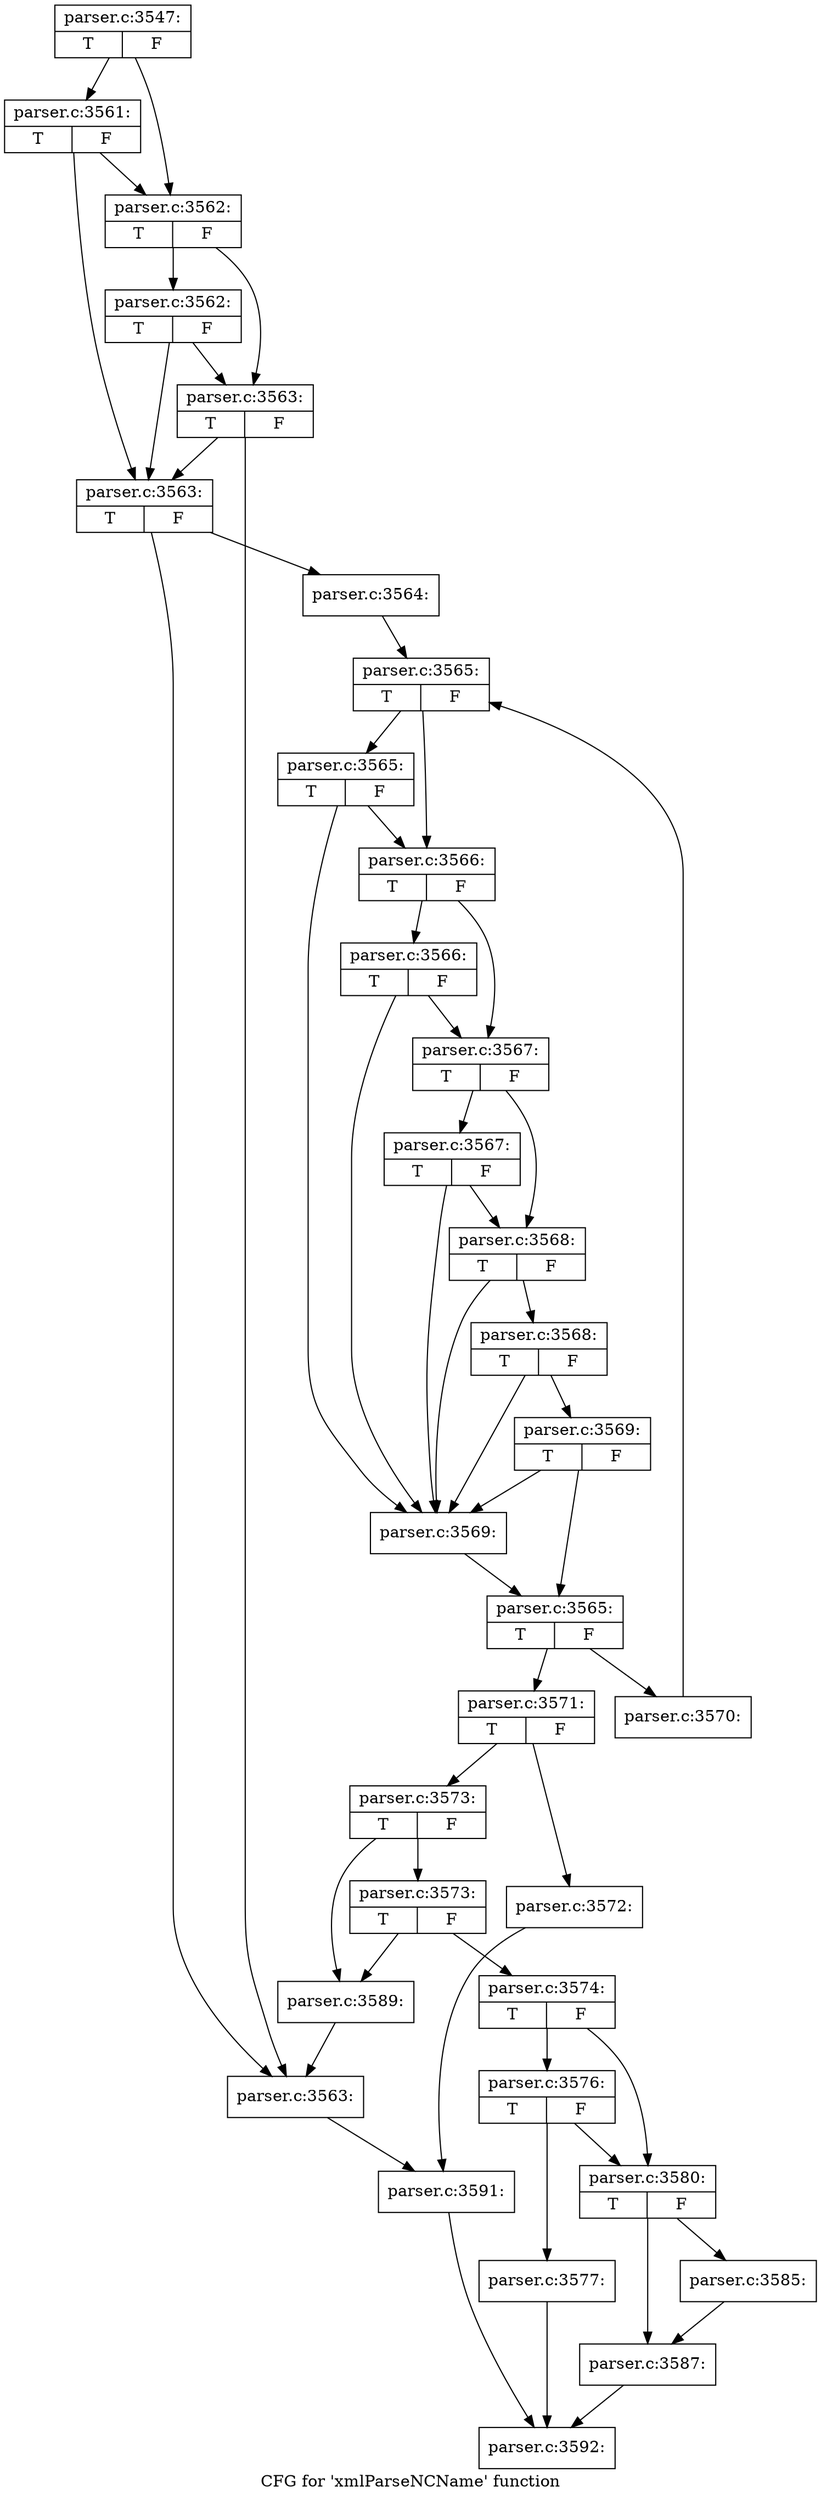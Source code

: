 digraph "CFG for 'xmlParseNCName' function" {
	label="CFG for 'xmlParseNCName' function";

	Node0x6246070 [shape=record,label="{parser.c:3547:|{<s0>T|<s1>F}}"];
	Node0x6246070 -> Node0x62525d0;
	Node0x6246070 -> Node0x6252550;
	Node0x62525d0 [shape=record,label="{parser.c:3561:|{<s0>T|<s1>F}}"];
	Node0x62525d0 -> Node0x6252450;
	Node0x62525d0 -> Node0x6252550;
	Node0x6252550 [shape=record,label="{parser.c:3562:|{<s0>T|<s1>F}}"];
	Node0x6252550 -> Node0x6252c90;
	Node0x6252550 -> Node0x62524d0;
	Node0x6252c90 [shape=record,label="{parser.c:3562:|{<s0>T|<s1>F}}"];
	Node0x6252c90 -> Node0x6252450;
	Node0x6252c90 -> Node0x62524d0;
	Node0x62524d0 [shape=record,label="{parser.c:3563:|{<s0>T|<s1>F}}"];
	Node0x62524d0 -> Node0x6252450;
	Node0x62524d0 -> Node0x6252400;
	Node0x6252450 [shape=record,label="{parser.c:3563:|{<s0>T|<s1>F}}"];
	Node0x6252450 -> Node0x62523b0;
	Node0x6252450 -> Node0x6252400;
	Node0x62523b0 [shape=record,label="{parser.c:3564:}"];
	Node0x62523b0 -> Node0x6253a50;
	Node0x6253a50 [shape=record,label="{parser.c:3565:|{<s0>T|<s1>F}}"];
	Node0x6253a50 -> Node0x6254010;
	Node0x6253a50 -> Node0x6253f90;
	Node0x6254010 [shape=record,label="{parser.c:3565:|{<s0>T|<s1>F}}"];
	Node0x6254010 -> Node0x6253d40;
	Node0x6254010 -> Node0x6253f90;
	Node0x6253f90 [shape=record,label="{parser.c:3566:|{<s0>T|<s1>F}}"];
	Node0x6253f90 -> Node0x62545d0;
	Node0x6253f90 -> Node0x6253f10;
	Node0x62545d0 [shape=record,label="{parser.c:3566:|{<s0>T|<s1>F}}"];
	Node0x62545d0 -> Node0x6253d40;
	Node0x62545d0 -> Node0x6253f10;
	Node0x6253f10 [shape=record,label="{parser.c:3567:|{<s0>T|<s1>F}}"];
	Node0x6253f10 -> Node0x6254c30;
	Node0x6253f10 -> Node0x6253e90;
	Node0x6254c30 [shape=record,label="{parser.c:3567:|{<s0>T|<s1>F}}"];
	Node0x6254c30 -> Node0x6253d40;
	Node0x6254c30 -> Node0x6253e90;
	Node0x6253e90 [shape=record,label="{parser.c:3568:|{<s0>T|<s1>F}}"];
	Node0x6253e90 -> Node0x6253d40;
	Node0x6253e90 -> Node0x6253e10;
	Node0x6253e10 [shape=record,label="{parser.c:3568:|{<s0>T|<s1>F}}"];
	Node0x6253e10 -> Node0x6253d40;
	Node0x6253e10 -> Node0x6253d90;
	Node0x6253d90 [shape=record,label="{parser.c:3569:|{<s0>T|<s1>F}}"];
	Node0x6253d90 -> Node0x6253d40;
	Node0x6253d90 -> Node0x6253cf0;
	Node0x6253d40 [shape=record,label="{parser.c:3569:}"];
	Node0x6253d40 -> Node0x6253cf0;
	Node0x6253cf0 [shape=record,label="{parser.c:3565:|{<s0>T|<s1>F}}"];
	Node0x6253cf0 -> Node0x6255e70;
	Node0x6253cf0 -> Node0x6253c70;
	Node0x6255e70 [shape=record,label="{parser.c:3570:}"];
	Node0x6255e70 -> Node0x6253a50;
	Node0x6253c70 [shape=record,label="{parser.c:3571:|{<s0>T|<s1>F}}"];
	Node0x6253c70 -> Node0x6256190;
	Node0x6253c70 -> Node0x62561e0;
	Node0x6256190 [shape=record,label="{parser.c:3572:}"];
	Node0x6256190 -> Node0x6256400;
	Node0x62561e0 [shape=record,label="{parser.c:3573:|{<s0>T|<s1>F}}"];
	Node0x62561e0 -> Node0x6256f00;
	Node0x62561e0 -> Node0x6256eb0;
	Node0x6256f00 [shape=record,label="{parser.c:3573:|{<s0>T|<s1>F}}"];
	Node0x6256f00 -> Node0x6256e60;
	Node0x6256f00 -> Node0x6256eb0;
	Node0x6256e60 [shape=record,label="{parser.c:3574:|{<s0>T|<s1>F}}"];
	Node0x6256e60 -> Node0x6257d40;
	Node0x6256e60 -> Node0x6257cf0;
	Node0x6257d40 [shape=record,label="{parser.c:3576:|{<s0>T|<s1>F}}"];
	Node0x6257d40 -> Node0x6257ca0;
	Node0x6257d40 -> Node0x6257cf0;
	Node0x6257ca0 [shape=record,label="{parser.c:3577:}"];
	Node0x6257ca0 -> Node0x6250da0;
	Node0x6257cf0 [shape=record,label="{parser.c:3580:|{<s0>T|<s1>F}}"];
	Node0x6257cf0 -> Node0x6259c60;
	Node0x6257cf0 -> Node0x6259cb0;
	Node0x6259c60 [shape=record,label="{parser.c:3585:}"];
	Node0x6259c60 -> Node0x6259cb0;
	Node0x6259cb0 [shape=record,label="{parser.c:3587:}"];
	Node0x6259cb0 -> Node0x6250da0;
	Node0x6256eb0 [shape=record,label="{parser.c:3589:}"];
	Node0x6256eb0 -> Node0x6252400;
	Node0x6252400 [shape=record,label="{parser.c:3563:}"];
	Node0x6252400 -> Node0x6256400;
	Node0x6256400 [shape=record,label="{parser.c:3591:}"];
	Node0x6256400 -> Node0x6250da0;
	Node0x6250da0 [shape=record,label="{parser.c:3592:}"];
}
